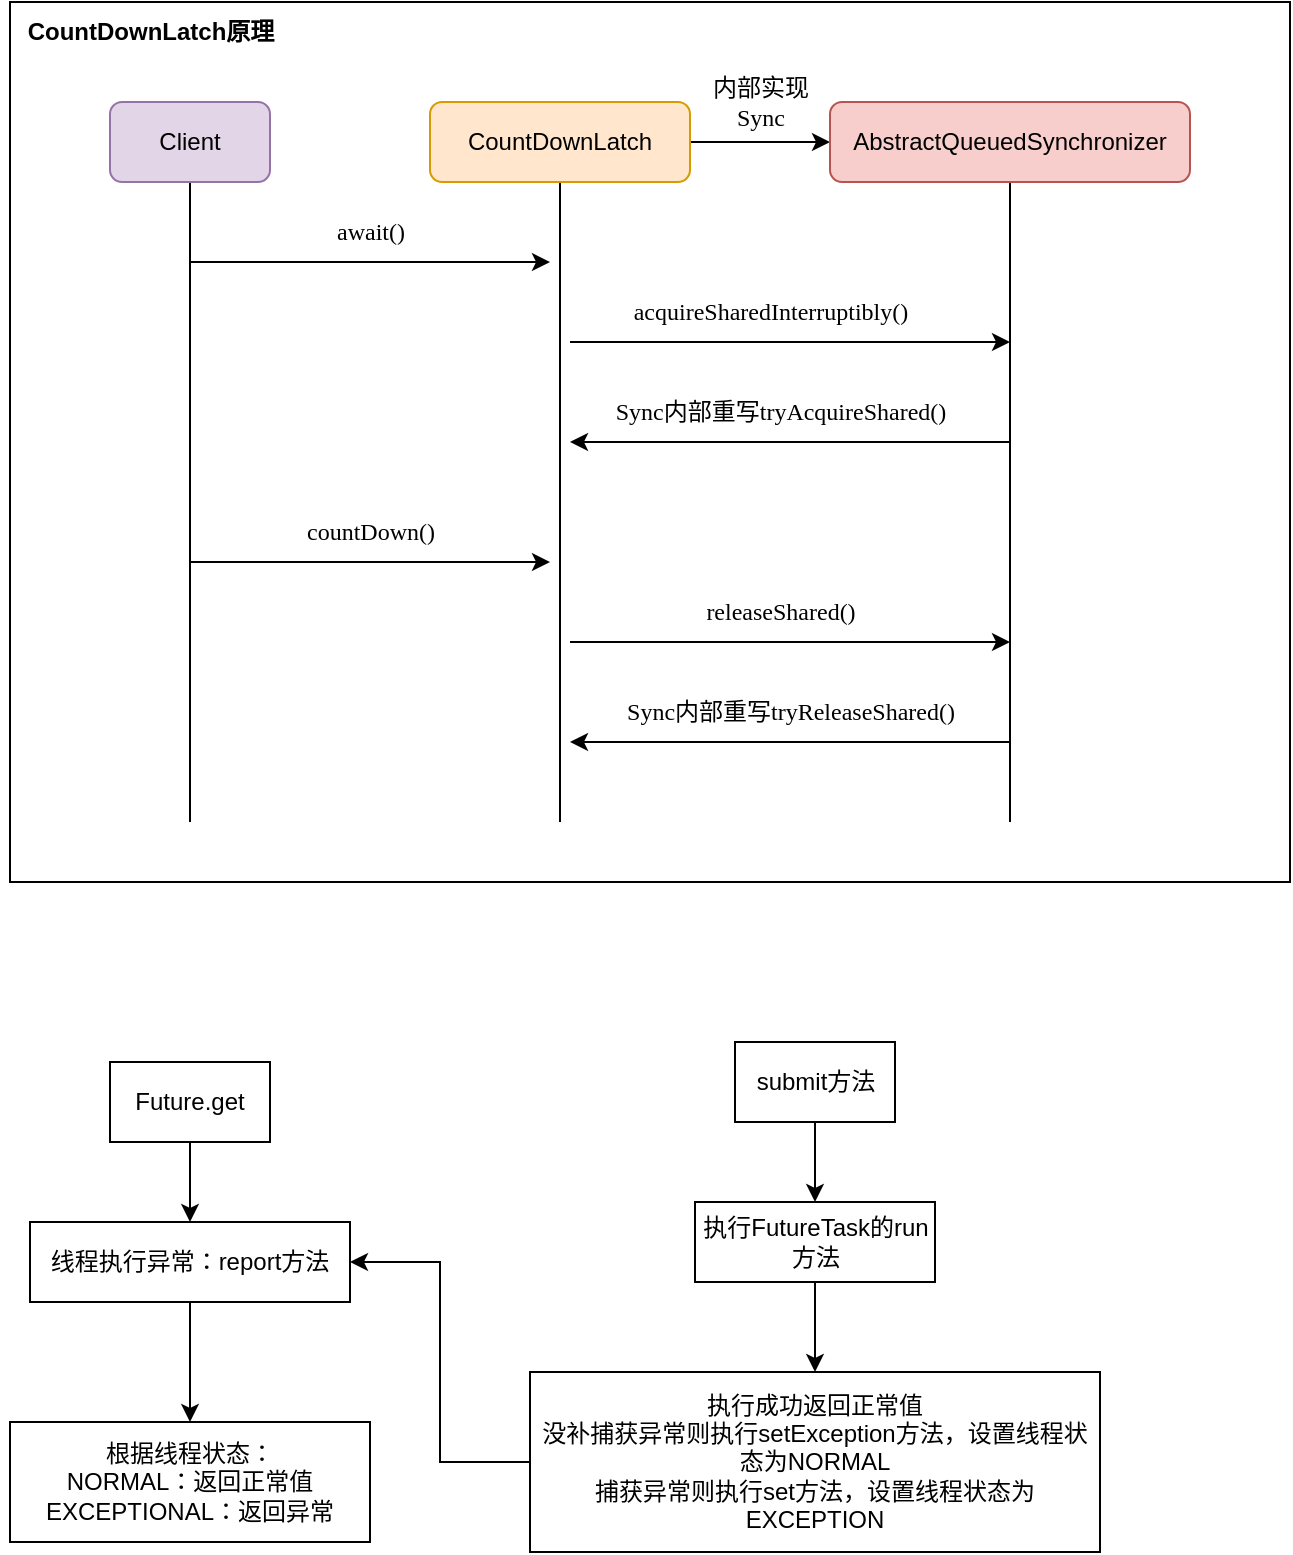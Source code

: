 <mxfile version="23.0.2" type="github">
  <diagram name="第 1 页" id="AZ9xIIJotZ_00Vsyfa0N">
    <mxGraphModel dx="1195" dy="615" grid="1" gridSize="10" guides="1" tooltips="1" connect="1" arrows="1" fold="1" page="1" pageScale="1" pageWidth="827" pageHeight="1169" math="0" shadow="0">
      <root>
        <mxCell id="0" />
        <mxCell id="1" parent="0" />
        <mxCell id="-EQdU9CbAoRiwT4EUDCg-22" value="" style="rounded=0;whiteSpace=wrap;html=1;" parent="1" vertex="1">
          <mxGeometry x="70" y="70" width="640" height="440" as="geometry" />
        </mxCell>
        <mxCell id="-EQdU9CbAoRiwT4EUDCg-4" style="edgeStyle=orthogonalEdgeStyle;rounded=0;orthogonalLoop=1;jettySize=auto;html=1;endArrow=none;endFill=0;" parent="1" source="-EQdU9CbAoRiwT4EUDCg-1" edge="1">
          <mxGeometry relative="1" as="geometry">
            <mxPoint x="160" y="480" as="targetPoint" />
          </mxGeometry>
        </mxCell>
        <mxCell id="-EQdU9CbAoRiwT4EUDCg-1" value="Client" style="rounded=1;whiteSpace=wrap;html=1;fillColor=#e1d5e7;strokeColor=#9673a6;" parent="1" vertex="1">
          <mxGeometry x="120" y="120" width="80" height="40" as="geometry" />
        </mxCell>
        <mxCell id="-EQdU9CbAoRiwT4EUDCg-5" style="edgeStyle=orthogonalEdgeStyle;rounded=0;orthogonalLoop=1;jettySize=auto;html=1;exitX=0.5;exitY=1;exitDx=0;exitDy=0;endArrow=none;endFill=0;" parent="1" source="-EQdU9CbAoRiwT4EUDCg-2" edge="1">
          <mxGeometry relative="1" as="geometry">
            <mxPoint x="345" y="480" as="targetPoint" />
          </mxGeometry>
        </mxCell>
        <mxCell id="-EQdU9CbAoRiwT4EUDCg-7" style="edgeStyle=orthogonalEdgeStyle;rounded=0;orthogonalLoop=1;jettySize=auto;html=1;exitX=1;exitY=0.5;exitDx=0;exitDy=0;entryX=0;entryY=0.5;entryDx=0;entryDy=0;" parent="1" source="-EQdU9CbAoRiwT4EUDCg-2" target="-EQdU9CbAoRiwT4EUDCg-3" edge="1">
          <mxGeometry relative="1" as="geometry" />
        </mxCell>
        <mxCell id="-EQdU9CbAoRiwT4EUDCg-2" value="CountDownLatch" style="rounded=1;whiteSpace=wrap;html=1;fillColor=#ffe6cc;strokeColor=#d79b00;" parent="1" vertex="1">
          <mxGeometry x="280" y="120" width="130" height="40" as="geometry" />
        </mxCell>
        <mxCell id="-EQdU9CbAoRiwT4EUDCg-6" style="edgeStyle=orthogonalEdgeStyle;rounded=0;orthogonalLoop=1;jettySize=auto;html=1;exitX=0.5;exitY=1;exitDx=0;exitDy=0;endArrow=none;endFill=0;" parent="1" source="-EQdU9CbAoRiwT4EUDCg-3" edge="1">
          <mxGeometry relative="1" as="geometry">
            <mxPoint x="570" y="480" as="targetPoint" />
          </mxGeometry>
        </mxCell>
        <mxCell id="-EQdU9CbAoRiwT4EUDCg-3" value="AbstractQueuedSynchronizer" style="rounded=1;whiteSpace=wrap;html=1;fillColor=#f8cecc;strokeColor=#b85450;" parent="1" vertex="1">
          <mxGeometry x="480" y="120" width="180" height="40" as="geometry" />
        </mxCell>
        <mxCell id="-EQdU9CbAoRiwT4EUDCg-8" value="&lt;font face=&quot;Comic Sans MS&quot;&gt;内部实现&lt;br&gt;Sync&lt;/font&gt;" style="text;html=1;align=center;verticalAlign=middle;resizable=0;points=[];autosize=1;strokeColor=none;fillColor=none;" parent="1" vertex="1">
          <mxGeometry x="410" y="100" width="70" height="40" as="geometry" />
        </mxCell>
        <mxCell id="-EQdU9CbAoRiwT4EUDCg-9" value="" style="endArrow=classic;html=1;rounded=0;" parent="1" edge="1">
          <mxGeometry width="50" height="50" relative="1" as="geometry">
            <mxPoint x="160" y="200" as="sourcePoint" />
            <mxPoint x="340" y="200" as="targetPoint" />
          </mxGeometry>
        </mxCell>
        <mxCell id="-EQdU9CbAoRiwT4EUDCg-10" value="&lt;font face=&quot;Comic Sans MS&quot;&gt;await()&lt;/font&gt;" style="text;html=1;align=center;verticalAlign=middle;resizable=0;points=[];autosize=1;strokeColor=none;fillColor=none;" parent="1" vertex="1">
          <mxGeometry x="220" y="170" width="60" height="30" as="geometry" />
        </mxCell>
        <mxCell id="-EQdU9CbAoRiwT4EUDCg-11" value="" style="endArrow=classic;html=1;rounded=0;" parent="1" edge="1">
          <mxGeometry width="50" height="50" relative="1" as="geometry">
            <mxPoint x="350" y="240" as="sourcePoint" />
            <mxPoint x="570" y="240" as="targetPoint" />
          </mxGeometry>
        </mxCell>
        <mxCell id="-EQdU9CbAoRiwT4EUDCg-12" value="&lt;font face=&quot;Comic Sans MS&quot;&gt;acquireSharedInterruptibly()&lt;/font&gt;" style="text;html=1;align=center;verticalAlign=middle;resizable=0;points=[];autosize=1;strokeColor=none;fillColor=none;" parent="1" vertex="1">
          <mxGeometry x="355" y="210" width="190" height="30" as="geometry" />
        </mxCell>
        <mxCell id="-EQdU9CbAoRiwT4EUDCg-13" value="" style="edgeStyle=none;orthogonalLoop=1;jettySize=auto;html=1;rounded=0;" parent="1" edge="1">
          <mxGeometry width="100" relative="1" as="geometry">
            <mxPoint x="570" y="290" as="sourcePoint" />
            <mxPoint x="350" y="290" as="targetPoint" />
            <Array as="points" />
          </mxGeometry>
        </mxCell>
        <mxCell id="-EQdU9CbAoRiwT4EUDCg-14" value="&lt;font face=&quot;Comic Sans MS&quot;&gt;Sync内部重写tryAcquireShared()&lt;/font&gt;" style="text;html=1;align=center;verticalAlign=middle;resizable=0;points=[];autosize=1;strokeColor=none;fillColor=none;" parent="1" vertex="1">
          <mxGeometry x="350" y="260" width="210" height="30" as="geometry" />
        </mxCell>
        <mxCell id="-EQdU9CbAoRiwT4EUDCg-16" value="" style="endArrow=classic;html=1;rounded=0;" parent="1" edge="1">
          <mxGeometry width="50" height="50" relative="1" as="geometry">
            <mxPoint x="160" y="350" as="sourcePoint" />
            <mxPoint x="340" y="350" as="targetPoint" />
          </mxGeometry>
        </mxCell>
        <mxCell id="-EQdU9CbAoRiwT4EUDCg-17" value="&lt;font face=&quot;Comic Sans MS&quot;&gt;countDown()&lt;/font&gt;" style="text;html=1;align=center;verticalAlign=middle;resizable=0;points=[];autosize=1;strokeColor=none;fillColor=none;" parent="1" vertex="1">
          <mxGeometry x="205" y="320" width="90" height="30" as="geometry" />
        </mxCell>
        <mxCell id="-EQdU9CbAoRiwT4EUDCg-18" value="" style="endArrow=classic;html=1;rounded=0;" parent="1" edge="1">
          <mxGeometry width="50" height="50" relative="1" as="geometry">
            <mxPoint x="350" y="390" as="sourcePoint" />
            <mxPoint x="570" y="390" as="targetPoint" />
          </mxGeometry>
        </mxCell>
        <mxCell id="-EQdU9CbAoRiwT4EUDCg-19" value="&lt;font face=&quot;Comic Sans MS&quot;&gt;releaseShared()&lt;/font&gt;" style="text;html=1;align=center;verticalAlign=middle;resizable=0;points=[];autosize=1;strokeColor=none;fillColor=none;" parent="1" vertex="1">
          <mxGeometry x="400" y="360" width="110" height="30" as="geometry" />
        </mxCell>
        <mxCell id="-EQdU9CbAoRiwT4EUDCg-20" value="" style="endArrow=classic;html=1;rounded=0;" parent="1" edge="1">
          <mxGeometry width="50" height="50" relative="1" as="geometry">
            <mxPoint x="570" y="440" as="sourcePoint" />
            <mxPoint x="350" y="440" as="targetPoint" />
          </mxGeometry>
        </mxCell>
        <mxCell id="-EQdU9CbAoRiwT4EUDCg-21" value="&lt;font face=&quot;Comic Sans MS&quot;&gt;Sync内部重写tryReleaseShared()&lt;/font&gt;" style="text;html=1;align=center;verticalAlign=middle;resizable=0;points=[];autosize=1;strokeColor=none;fillColor=none;" parent="1" vertex="1">
          <mxGeometry x="355" y="410" width="210" height="30" as="geometry" />
        </mxCell>
        <mxCell id="-EQdU9CbAoRiwT4EUDCg-23" value="&lt;b&gt;CountDownLatch原理&lt;/b&gt;" style="text;html=1;align=center;verticalAlign=middle;resizable=0;points=[];autosize=1;strokeColor=none;fillColor=none;" parent="1" vertex="1">
          <mxGeometry x="65" y="70" width="150" height="30" as="geometry" />
        </mxCell>
        <mxCell id="KICtYXf_lFkv-ho6DFq2-4" style="edgeStyle=orthogonalEdgeStyle;rounded=0;orthogonalLoop=1;jettySize=auto;html=1;exitX=0.5;exitY=1;exitDx=0;exitDy=0;entryX=0.5;entryY=0;entryDx=0;entryDy=0;" edge="1" parent="1" source="KICtYXf_lFkv-ho6DFq2-1" target="KICtYXf_lFkv-ho6DFq2-2">
          <mxGeometry relative="1" as="geometry" />
        </mxCell>
        <mxCell id="KICtYXf_lFkv-ho6DFq2-1" value="Future.get" style="rounded=0;whiteSpace=wrap;html=1;" vertex="1" parent="1">
          <mxGeometry x="120" y="600" width="80" height="40" as="geometry" />
        </mxCell>
        <mxCell id="KICtYXf_lFkv-ho6DFq2-5" style="edgeStyle=orthogonalEdgeStyle;rounded=0;orthogonalLoop=1;jettySize=auto;html=1;exitX=0.5;exitY=1;exitDx=0;exitDy=0;" edge="1" parent="1" source="KICtYXf_lFkv-ho6DFq2-2" target="KICtYXf_lFkv-ho6DFq2-3">
          <mxGeometry relative="1" as="geometry" />
        </mxCell>
        <mxCell id="KICtYXf_lFkv-ho6DFq2-2" value="线程执行异常：report方法" style="rounded=0;whiteSpace=wrap;html=1;" vertex="1" parent="1">
          <mxGeometry x="80" y="680" width="160" height="40" as="geometry" />
        </mxCell>
        <mxCell id="KICtYXf_lFkv-ho6DFq2-3" value="根据线程状态：&lt;br&gt;NORMAL：返回正常值&lt;br&gt;EXCEPTIONAL：返回异常" style="rounded=0;whiteSpace=wrap;html=1;" vertex="1" parent="1">
          <mxGeometry x="70" y="780" width="180" height="60" as="geometry" />
        </mxCell>
        <mxCell id="KICtYXf_lFkv-ho6DFq2-9" style="edgeStyle=orthogonalEdgeStyle;rounded=0;orthogonalLoop=1;jettySize=auto;html=1;exitX=0.5;exitY=1;exitDx=0;exitDy=0;entryX=0.5;entryY=0;entryDx=0;entryDy=0;" edge="1" parent="1" source="KICtYXf_lFkv-ho6DFq2-6" target="KICtYXf_lFkv-ho6DFq2-7">
          <mxGeometry relative="1" as="geometry" />
        </mxCell>
        <mxCell id="KICtYXf_lFkv-ho6DFq2-6" value="submit方法" style="rounded=0;whiteSpace=wrap;html=1;" vertex="1" parent="1">
          <mxGeometry x="432.5" y="590" width="80" height="40" as="geometry" />
        </mxCell>
        <mxCell id="KICtYXf_lFkv-ho6DFq2-10" style="edgeStyle=orthogonalEdgeStyle;rounded=0;orthogonalLoop=1;jettySize=auto;html=1;exitX=0.5;exitY=1;exitDx=0;exitDy=0;entryX=0.5;entryY=0;entryDx=0;entryDy=0;" edge="1" parent="1" source="KICtYXf_lFkv-ho6DFq2-7" target="KICtYXf_lFkv-ho6DFq2-8">
          <mxGeometry relative="1" as="geometry" />
        </mxCell>
        <mxCell id="KICtYXf_lFkv-ho6DFq2-7" value="执行FutureTask的run方法" style="rounded=0;whiteSpace=wrap;html=1;" vertex="1" parent="1">
          <mxGeometry x="412.5" y="670" width="120" height="40" as="geometry" />
        </mxCell>
        <mxCell id="KICtYXf_lFkv-ho6DFq2-11" style="edgeStyle=orthogonalEdgeStyle;rounded=0;orthogonalLoop=1;jettySize=auto;html=1;exitX=0;exitY=0.5;exitDx=0;exitDy=0;entryX=1;entryY=0.5;entryDx=0;entryDy=0;" edge="1" parent="1" source="KICtYXf_lFkv-ho6DFq2-8" target="KICtYXf_lFkv-ho6DFq2-2">
          <mxGeometry relative="1" as="geometry" />
        </mxCell>
        <mxCell id="KICtYXf_lFkv-ho6DFq2-8" value="执行成功返回正常值&lt;br&gt;没补捕获异常则执行setException方法，设置线程状态为NORMAL&lt;br&gt;捕获异常则执行set方法，设置线程状态为EXCEPTION" style="rounded=0;whiteSpace=wrap;html=1;" vertex="1" parent="1">
          <mxGeometry x="330" y="755" width="285" height="90" as="geometry" />
        </mxCell>
      </root>
    </mxGraphModel>
  </diagram>
</mxfile>
